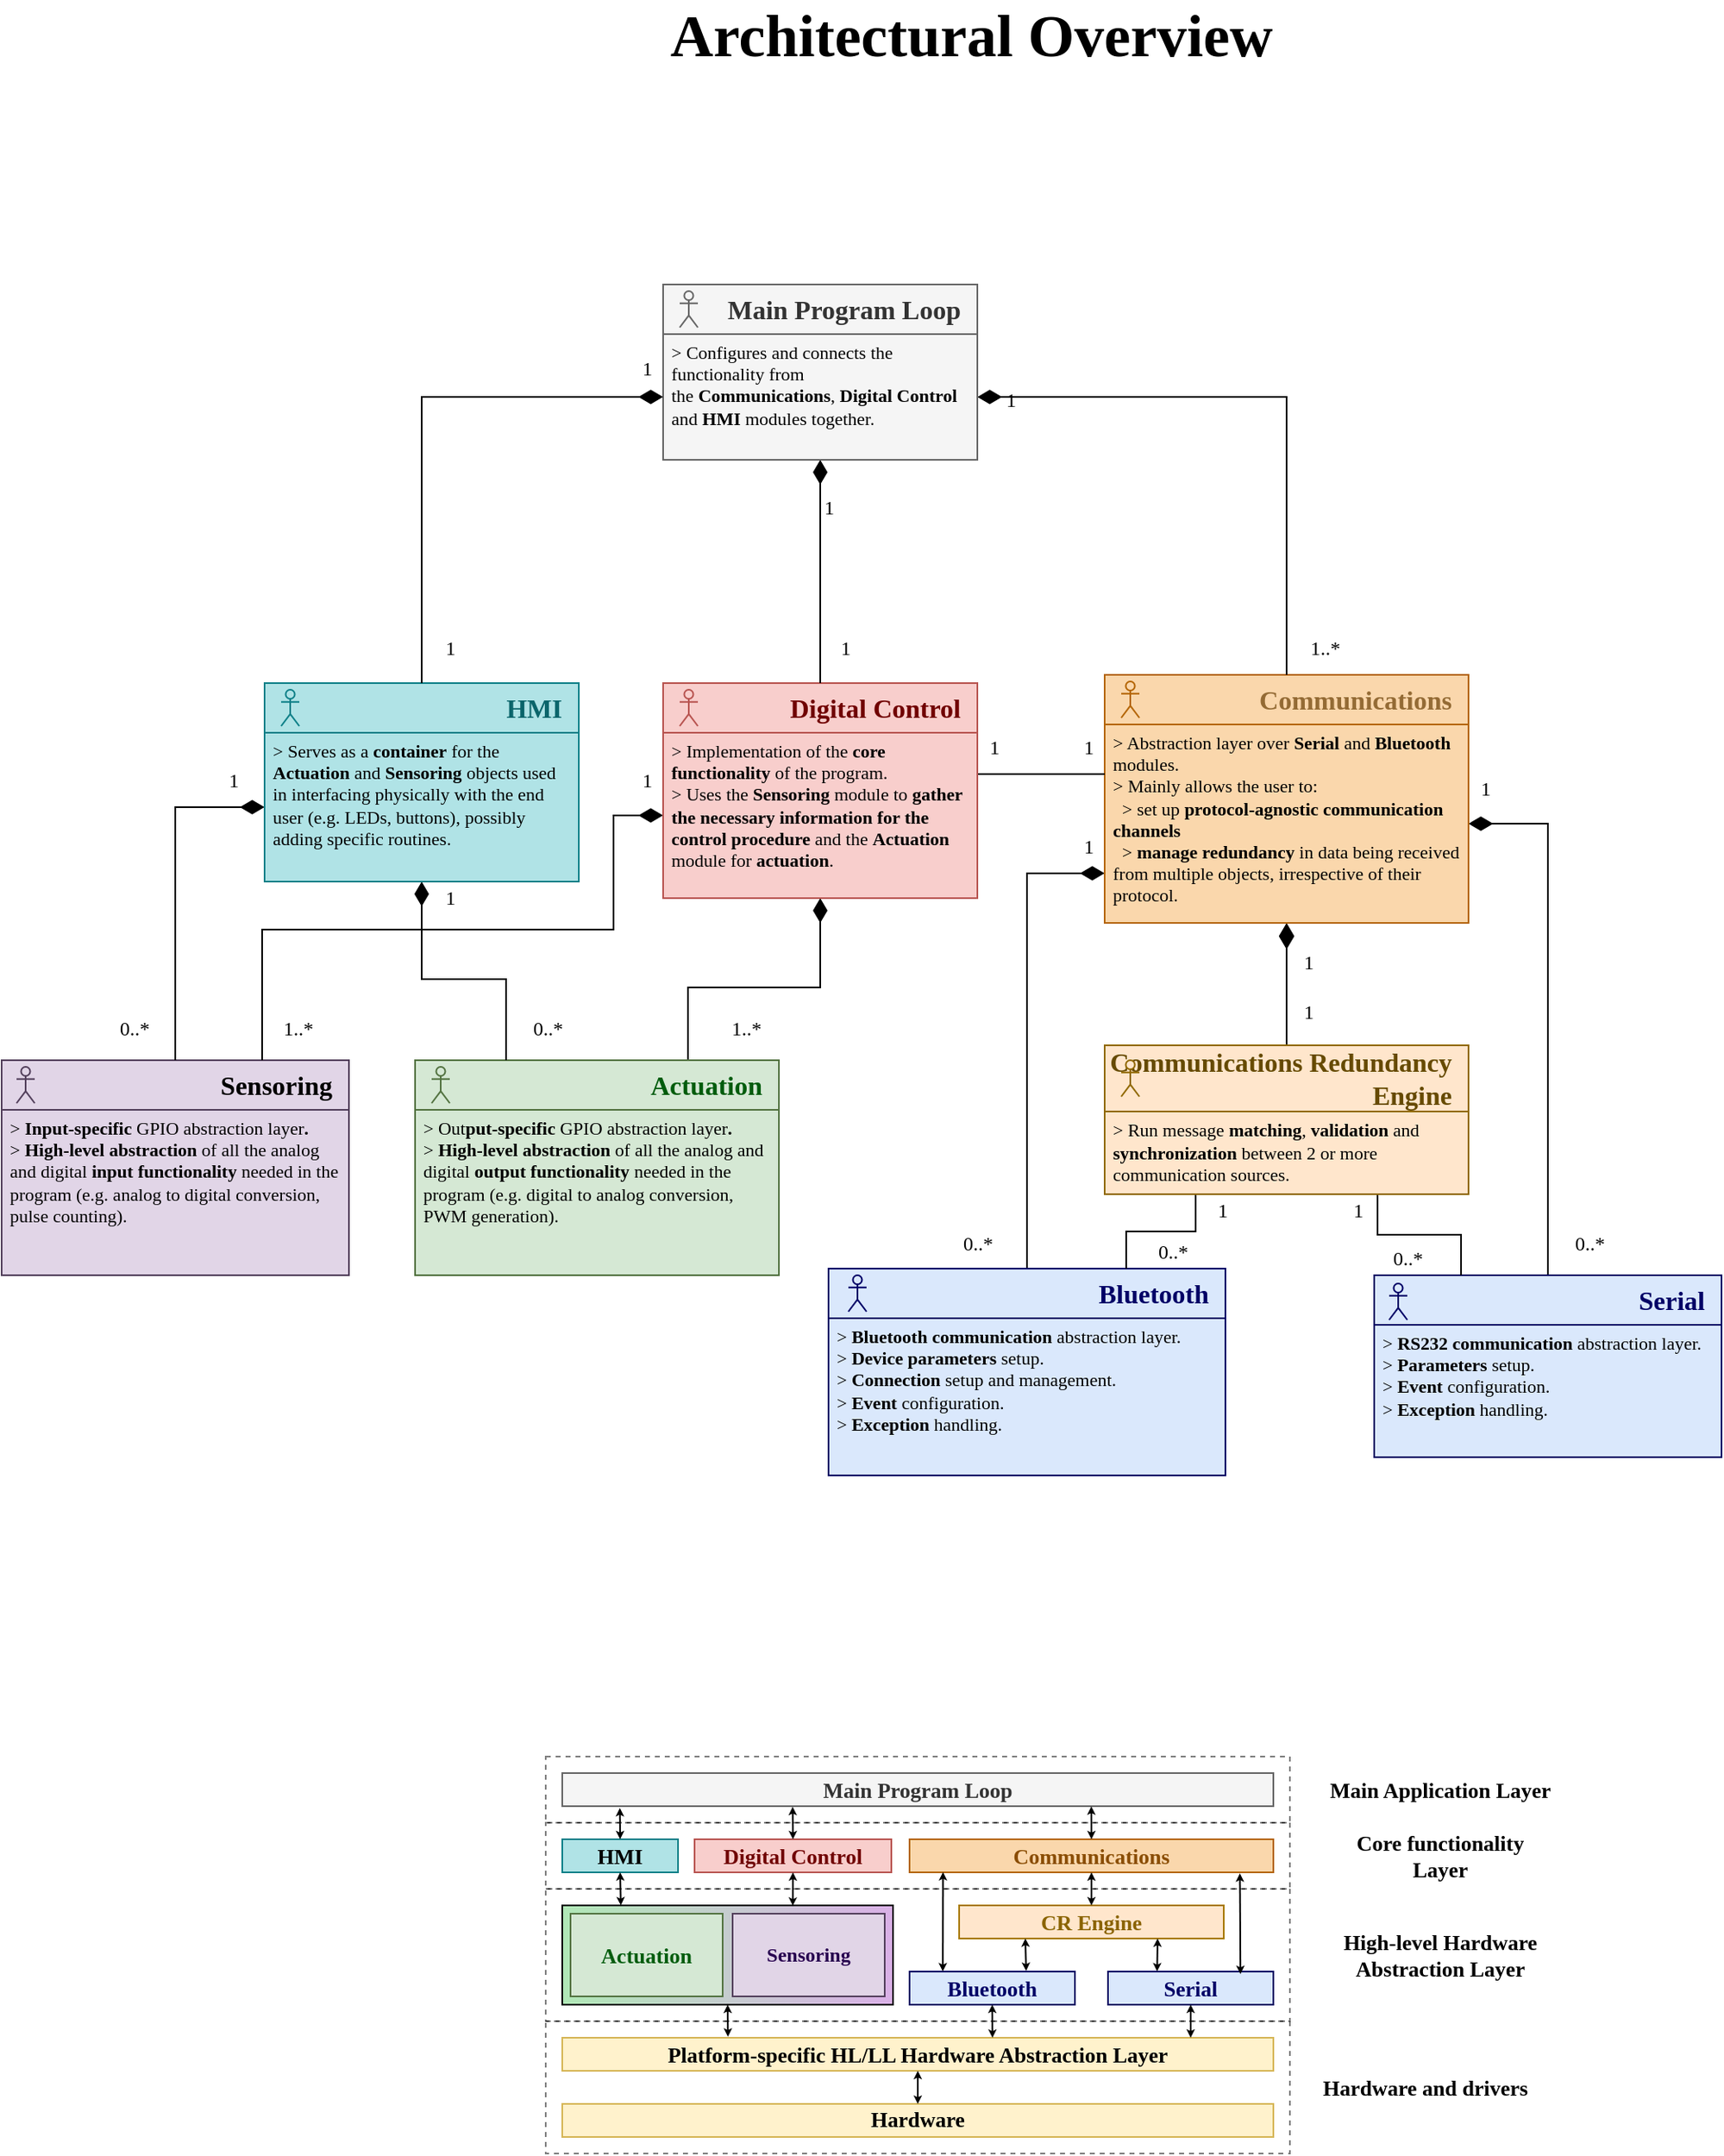<mxfile version="13.0.7" type="device"><diagram id="33SzdTp0CWMUpX57nA3J" name="Page-1"><mxGraphModel dx="1767" dy="1587" grid="1" gridSize="10" guides="1" tooltips="1" connect="1" arrows="1" fold="1" page="1" pageScale="1" pageWidth="827" pageHeight="1169" math="0" shadow="0"><root><mxCell id="0"/><mxCell id="1" parent="0"/><mxCell id="Dhdxwxn2ZVJL4eZts-RI-178" value="" style="rounded=0;whiteSpace=wrap;html=1;labelBackgroundColor=none;fontFamily=Consolas;fontSize=13;opacity=50;align=center;dashed=1;fillColor=none;" parent="1" vertex="1"><mxGeometry x="569" y="1160" width="450" height="80" as="geometry"/></mxCell><mxCell id="Dhdxwxn2ZVJL4eZts-RI-191" value="" style="rounded=0;whiteSpace=wrap;html=1;labelBackgroundColor=none;strokeColor=#000000;fillColor=#B0E8B6;gradientColor=#DAB0E7;fontFamily=Consolas;fontSize=13;fontColor=#000000;align=center;gradientDirection=east;" parent="1" vertex="1"><mxGeometry x="579" y="1170" width="200" height="60" as="geometry"/></mxCell><mxCell id="Dhdxwxn2ZVJL4eZts-RI-183" value="" style="rounded=0;whiteSpace=wrap;html=1;labelBackgroundColor=none;fontFamily=Consolas;fontSize=13;opacity=50;align=center;dashed=1;fillColor=none;" parent="1" vertex="1"><mxGeometry x="569" y="1240" width="450" height="80" as="geometry"/></mxCell><mxCell id="Dhdxwxn2ZVJL4eZts-RI-179" value="" style="rounded=0;whiteSpace=wrap;html=1;labelBackgroundColor=none;fontFamily=Consolas;fontSize=13;opacity=50;align=center;dashed=1;fillColor=none;" parent="1" vertex="1"><mxGeometry x="569" y="1120" width="450" height="40" as="geometry"/></mxCell><mxCell id="Dhdxwxn2ZVJL4eZts-RI-104" value="Sensoring" style="rounded=0;whiteSpace=wrap;html=1;fontFamily=Consolas;fontSize=16;align=right;fillColor=#e1d5e7;fontStyle=1;spacingRight=8;strokeColor=#53405C;labelPosition=center;verticalLabelPosition=middle;verticalAlign=middle;labelBackgroundColor=none;" parent="1" vertex="1"><mxGeometry x="240" y="659" width="210" height="30" as="geometry"/></mxCell><mxCell id="Dhdxwxn2ZVJL4eZts-RI-210" style="edgeStyle=orthogonalEdgeStyle;rounded=0;orthogonalLoop=1;jettySize=auto;html=1;exitX=0.5;exitY=1;exitDx=0;exitDy=0;entryX=0.5;entryY=0;entryDx=0;entryDy=0;startArrow=diamondThin;startFill=1;startSize=13;endArrow=none;endFill=0;endSize=2;fontFamily=Consolas;fontSize=12;fontColor=#0B656B;" parent="1" source="Dhdxwxn2ZVJL4eZts-RI-79" target="Dhdxwxn2ZVJL4eZts-RI-157" edge="1"><mxGeometry relative="1" as="geometry"/></mxCell><mxCell id="Dhdxwxn2ZVJL4eZts-RI-213" style="edgeStyle=orthogonalEdgeStyle;rounded=0;orthogonalLoop=1;jettySize=auto;html=1;exitX=0;exitY=0.75;exitDx=0;exitDy=0;entryX=0.5;entryY=0;entryDx=0;entryDy=0;startArrow=diamondThin;startFill=1;startSize=12;endArrow=none;endFill=0;endSize=2;fontFamily=Consolas;fontSize=12;fontColor=#0B656B;" parent="1" source="Dhdxwxn2ZVJL4eZts-RI-79" target="Dhdxwxn2ZVJL4eZts-RI-70" edge="1"><mxGeometry relative="1" as="geometry"/></mxCell><mxCell id="Dhdxwxn2ZVJL4eZts-RI-214" style="edgeStyle=orthogonalEdgeStyle;rounded=0;orthogonalLoop=1;jettySize=auto;html=1;entryX=0.5;entryY=0;entryDx=0;entryDy=0;startArrow=diamondThin;startFill=1;startSize=12;endArrow=none;endFill=0;endSize=2;fontFamily=Consolas;fontSize=12;fontColor=#0B656B;exitX=1;exitY=0.5;exitDx=0;exitDy=0;" parent="1" source="Dhdxwxn2ZVJL4eZts-RI-79" target="Dhdxwxn2ZVJL4eZts-RI-75" edge="1"><mxGeometry relative="1" as="geometry"/></mxCell><mxCell id="Dhdxwxn2ZVJL4eZts-RI-79" value="&amp;gt; Abstraction layer over &lt;b&gt;Serial &lt;/b&gt;and &lt;b&gt;Bluetooth &lt;/b&gt;modules.&lt;br&gt;&amp;gt; Mainly allows the user to: &lt;br&gt;&amp;nbsp; &amp;gt; set up&lt;b&gt; protocol-agnostic communication channels &lt;/b&gt;&lt;br&gt;&amp;nbsp; &amp;gt;&amp;nbsp;&lt;b&gt;manage redundancy&lt;/b&gt; in data being received from multiple objects, irrespective of their protocol.&lt;br&gt;&amp;nbsp;" style="rounded=0;whiteSpace=wrap;html=1;fillColor=#fad7ac;fontFamily=Consolas;fontSize=11;align=left;verticalAlign=top;spacing=0;spacingLeft=5;spacingBottom=5;spacingRight=5;strokeColor=#b46504;labelPosition=center;verticalLabelPosition=middle;" parent="1" vertex="1"><mxGeometry x="907" y="456" width="220" height="120" as="geometry"/></mxCell><mxCell id="Dhdxwxn2ZVJL4eZts-RI-1" value="Architectural Overview" style="text;html=1;strokeColor=none;fillColor=none;align=center;verticalAlign=middle;whiteSpace=wrap;rounded=0;fontFamily=Consolas;fontSize=36;fontStyle=1" parent="1" vertex="1"><mxGeometry x="510" y="30" width="633" height="20" as="geometry"/></mxCell><mxCell id="Dhdxwxn2ZVJL4eZts-RI-70" value="Bluetooth" style="rounded=0;whiteSpace=wrap;html=1;fontFamily=Consolas;fontSize=16;align=right;fillColor=#dae8fc;fontStyle=1;spacingRight=8;strokeColor=#000066;fontColor=#000066;" parent="1" vertex="1"><mxGeometry x="740" y="785" width="240" height="30" as="geometry"/></mxCell><mxCell id="Dhdxwxn2ZVJL4eZts-RI-62" value="" style="shape=umlActor;verticalLabelPosition=bottom;labelBackgroundColor=#ffffff;verticalAlign=top;html=1;fontFamily=Consolas;fontSize=21;aspect=fixed;fillColor=none;strokeColor=#000066;" parent="1" vertex="1"><mxGeometry x="752" y="789" width="11" height="22" as="geometry"/></mxCell><mxCell id="Dhdxwxn2ZVJL4eZts-RI-72" value="&amp;gt; &lt;b&gt;Bluetooth&amp;nbsp;&lt;/b&gt;&lt;b&gt;communication&amp;nbsp;&lt;/b&gt;abstraction layer.&lt;br&gt;&amp;gt; &lt;b&gt;Device parameters&lt;/b&gt; setup.&lt;br&gt;&amp;gt; &lt;b&gt;Connection&lt;/b&gt;&amp;nbsp;setup and management.&lt;br&gt;&amp;gt; &lt;b&gt;Event &lt;/b&gt;configuration.&lt;br&gt;&amp;gt; &lt;b&gt;Exception&lt;/b&gt; handling." style="rounded=0;whiteSpace=wrap;html=1;fillColor=#dae8fc;fontFamily=Consolas;fontSize=11;align=left;verticalAlign=top;spacing=0;spacingLeft=5;spacingBottom=5;spacingRight=5;strokeColor=#000066;" parent="1" vertex="1"><mxGeometry x="740" y="815" width="240" height="95" as="geometry"/></mxCell><mxCell id="Dhdxwxn2ZVJL4eZts-RI-75" value="Serial" style="rounded=0;whiteSpace=wrap;html=1;fontFamily=Consolas;fontSize=16;align=right;fillColor=#dae8fc;fontStyle=1;spacingRight=8;strokeColor=#000066;fontColor=#000066;" parent="1" vertex="1"><mxGeometry x="1070" y="789" width="210" height="30" as="geometry"/></mxCell><mxCell id="Dhdxwxn2ZVJL4eZts-RI-76" value="" style="shape=umlActor;verticalLabelPosition=bottom;labelBackgroundColor=#ffffff;verticalAlign=top;html=1;fontFamily=Consolas;fontSize=21;aspect=fixed;fillColor=none;strokeColor=#000066;" parent="1" vertex="1"><mxGeometry x="1079" y="794" width="11" height="22" as="geometry"/></mxCell><mxCell id="Dhdxwxn2ZVJL4eZts-RI-77" value="&amp;gt; &lt;b&gt;RS232 communication&amp;nbsp;&lt;/b&gt;abstraction layer.&lt;br&gt;&amp;gt; &lt;b&gt;Parameters&lt;/b&gt; setup.&lt;br&gt;&amp;gt; &lt;b&gt;Event &lt;/b&gt;configuration.&lt;br&gt;&amp;gt; &lt;b&gt;Exception&lt;/b&gt; handling." style="rounded=0;whiteSpace=wrap;html=1;fillColor=#dae8fc;fontFamily=Consolas;fontSize=11;align=left;verticalAlign=top;spacing=0;spacingLeft=5;spacingBottom=5;spacingRight=5;strokeColor=#000066;" parent="1" vertex="1"><mxGeometry x="1070" y="819" width="210" height="80" as="geometry"/></mxCell><mxCell id="Dhdxwxn2ZVJL4eZts-RI-80" value="Communications" style="rounded=0;whiteSpace=wrap;html=1;fontFamily=Consolas;fontSize=16;align=right;fillColor=#fad7ac;fontStyle=1;spacingRight=8;strokeColor=#b46504;labelPosition=center;verticalLabelPosition=middle;verticalAlign=middle;fontColor=#946B35;" parent="1" vertex="1"><mxGeometry x="907" y="426" width="220" height="30" as="geometry"/></mxCell><mxCell id="Dhdxwxn2ZVJL4eZts-RI-217" style="edgeStyle=orthogonalEdgeStyle;rounded=0;orthogonalLoop=1;jettySize=auto;html=1;exitX=0;exitY=0.5;exitDx=0;exitDy=0;entryX=0.75;entryY=0;entryDx=0;entryDy=0;startArrow=diamondThin;startFill=1;startSize=12;endArrow=none;endFill=0;endSize=2;fontFamily=Consolas;fontSize=12;fontColor=#0B656B;" parent="1" source="Dhdxwxn2ZVJL4eZts-RI-81" target="Dhdxwxn2ZVJL4eZts-RI-104" edge="1"><mxGeometry relative="1" as="geometry"><Array as="points"><mxPoint x="610" y="511"/><mxPoint x="610" y="580"/><mxPoint x="397" y="580"/></Array></mxGeometry></mxCell><mxCell id="Dhdxwxn2ZVJL4eZts-RI-218" style="edgeStyle=orthogonalEdgeStyle;rounded=0;orthogonalLoop=1;jettySize=auto;html=1;entryX=0.75;entryY=0;entryDx=0;entryDy=0;startArrow=diamondThin;startFill=1;startSize=12;endArrow=none;endFill=0;endSize=2;fontFamily=Consolas;fontSize=12;fontColor=#0B656B;" parent="1" source="Dhdxwxn2ZVJL4eZts-RI-81" target="Dhdxwxn2ZVJL4eZts-RI-145" edge="1"><mxGeometry relative="1" as="geometry"/></mxCell><mxCell id="x8JIUNMF5sPNPXslPpXa-1" style="edgeStyle=orthogonalEdgeStyle;rounded=0;orthogonalLoop=1;jettySize=auto;html=1;exitX=1;exitY=0.25;exitDx=0;exitDy=0;entryX=0;entryY=0.25;entryDx=0;entryDy=0;endArrow=none;endFill=0;" parent="1" source="Dhdxwxn2ZVJL4eZts-RI-81" target="Dhdxwxn2ZVJL4eZts-RI-79" edge="1"><mxGeometry relative="1" as="geometry"/></mxCell><mxCell id="Dhdxwxn2ZVJL4eZts-RI-81" value="&amp;gt; Implementation of the &lt;b&gt;core&lt;/b&gt; &lt;b&gt;functionality&lt;/b&gt; of the program.&lt;br&gt;&amp;gt; Uses the &lt;b&gt;Sensoring &lt;/b&gt;module to &lt;b&gt;gather the necessary information for the control procedure&lt;/b&gt; and the &lt;b&gt;Actuation &lt;/b&gt;module for &lt;b&gt;actuation&lt;/b&gt;." style="rounded=0;whiteSpace=wrap;html=1;fillColor=#f8cecc;fontFamily=Consolas;fontSize=11;align=left;verticalAlign=top;spacing=0;spacingLeft=5;spacingBottom=5;spacingRight=5;strokeColor=#b85450;" parent="1" vertex="1"><mxGeometry x="640" y="461" width="190" height="100" as="geometry"/></mxCell><mxCell id="Dhdxwxn2ZVJL4eZts-RI-82" value="Digital Control" style="rounded=0;whiteSpace=wrap;html=1;fontFamily=Consolas;fontSize=16;align=right;fillColor=#f8cecc;fontStyle=1;spacingRight=8;strokeColor=#b85450;labelPosition=center;verticalLabelPosition=middle;verticalAlign=middle;fontColor=#700000;labelBackgroundColor=none;" parent="1" vertex="1"><mxGeometry x="640" y="431" width="190" height="30" as="geometry"/></mxCell><mxCell id="Dhdxwxn2ZVJL4eZts-RI-84" value="Bluetooth" style="rounded=0;whiteSpace=wrap;html=1;fontFamily=Consolas;fontSize=13;align=center;fillColor=#dae8fc;fontStyle=1;spacingRight=0;strokeColor=#000066;fontColor=#000066;verticalAlign=middle;" parent="1" vertex="1"><mxGeometry x="789" y="1210" width="100" height="20" as="geometry"/></mxCell><mxCell id="Dhdxwxn2ZVJL4eZts-RI-85" value="Serial" style="rounded=0;whiteSpace=wrap;html=1;fontFamily=Consolas;fontSize=13;align=center;fillColor=#dae8fc;fontStyle=1;spacingRight=0;strokeColor=#000066;fontColor=#000066;verticalAlign=middle;" parent="1" vertex="1"><mxGeometry x="909" y="1210" width="100" height="20" as="geometry"/></mxCell><mxCell id="Dhdxwxn2ZVJL4eZts-RI-86" value="Platform-specific HL/LL Hardware Abstraction Layer" style="rounded=0;whiteSpace=wrap;html=1;fontFamily=Consolas;fontSize=13;align=center;fillColor=#fff2cc;fontStyle=1;spacingRight=0;strokeColor=#d6b656;verticalAlign=middle;" parent="1" vertex="1"><mxGeometry x="579" y="1250" width="430" height="20" as="geometry"/></mxCell><mxCell id="Dhdxwxn2ZVJL4eZts-RI-87" value="Hardware" style="rounded=0;whiteSpace=wrap;html=1;fontFamily=Consolas;fontSize=13;align=center;fillColor=#fff2cc;fontStyle=1;spacingRight=0;strokeColor=#d6b656;verticalAlign=bottom;" parent="1" vertex="1"><mxGeometry x="579" y="1290" width="430" height="20" as="geometry"/></mxCell><mxCell id="Dhdxwxn2ZVJL4eZts-RI-93" value="Communications" style="rounded=0;whiteSpace=wrap;html=1;fontFamily=Consolas;fontSize=13;align=center;fillColor=#fad7ac;fontStyle=1;spacingRight=0;strokeColor=#b46504;labelPosition=center;verticalLabelPosition=middle;verticalAlign=middle;fontColor=#8A4D03;" parent="1" vertex="1"><mxGeometry x="789" y="1130" width="220" height="20" as="geometry"/></mxCell><mxCell id="Dhdxwxn2ZVJL4eZts-RI-97" value="" style="endArrow=classic;html=1;fontFamily=Consolas;fontSize=13;fontColor=#000066;exitX=0.5;exitY=1;exitDx=0;exitDy=0;startArrow=classic;startFill=1;endSize=2;startSize=2;entryX=0.605;entryY=0.001;entryDx=0;entryDy=0;entryPerimeter=0;" parent="1" source="Dhdxwxn2ZVJL4eZts-RI-84" target="Dhdxwxn2ZVJL4eZts-RI-86" edge="1"><mxGeometry width="50" height="50" relative="1" as="geometry"><mxPoint x="909" y="1280" as="sourcePoint"/><mxPoint x="849" y="1240" as="targetPoint"/></mxGeometry></mxCell><mxCell id="Dhdxwxn2ZVJL4eZts-RI-98" value="" style="endArrow=classic;html=1;fontFamily=Consolas;fontSize=13;fontColor=#000066;exitX=0.5;exitY=1;exitDx=0;exitDy=0;startArrow=classic;startFill=1;endSize=2;startSize=2;" parent="1" source="Dhdxwxn2ZVJL4eZts-RI-85" edge="1"><mxGeometry width="50" height="50" relative="1" as="geometry"><mxPoint x="946" y="1230" as="sourcePoint"/><mxPoint x="959" y="1250" as="targetPoint"/></mxGeometry></mxCell><mxCell id="Dhdxwxn2ZVJL4eZts-RI-99" value="" style="endArrow=classic;html=1;fontFamily=Consolas;fontSize=13;fontColor=#000066;entryX=0.201;entryY=-0.007;entryDx=0;entryDy=0;startArrow=classic;startFill=1;endSize=2;startSize=2;entryPerimeter=0;exitX=0.092;exitY=0.993;exitDx=0;exitDy=0;exitPerimeter=0;" parent="1" source="Dhdxwxn2ZVJL4eZts-RI-93" target="Dhdxwxn2ZVJL4eZts-RI-84" edge="1"><mxGeometry width="50" height="50" relative="1" as="geometry"><mxPoint x="814" y="1150" as="sourcePoint"/><mxPoint x="849.06" y="1260.64" as="targetPoint"/></mxGeometry></mxCell><mxCell id="Dhdxwxn2ZVJL4eZts-RI-100" value="" style="endArrow=classic;html=1;fontFamily=Consolas;fontSize=13;fontColor=#000066;exitX=0.908;exitY=1.033;exitDx=0;exitDy=0;entryX=0.801;entryY=0.073;entryDx=0;entryDy=0;startArrow=classic;startFill=1;endSize=2;startSize=2;exitPerimeter=0;entryPerimeter=0;" parent="1" source="Dhdxwxn2ZVJL4eZts-RI-93" target="Dhdxwxn2ZVJL4eZts-RI-85" edge="1"><mxGeometry width="50" height="50" relative="1" as="geometry"><mxPoint x="849" y="1200" as="sourcePoint"/><mxPoint x="849" y="1220" as="targetPoint"/><Array as="points"/></mxGeometry></mxCell><mxCell id="Dhdxwxn2ZVJL4eZts-RI-102" value="Digital Control" style="rounded=0;whiteSpace=wrap;html=1;fontFamily=Consolas;fontSize=13;align=center;fillColor=#f8cecc;fontStyle=1;spacingRight=0;strokeColor=#b85450;labelPosition=center;verticalLabelPosition=middle;verticalAlign=middle;fontColor=#700000;labelBackgroundColor=none;" parent="1" vertex="1"><mxGeometry x="659" y="1130" width="119" height="20" as="geometry"/></mxCell><mxCell id="Dhdxwxn2ZVJL4eZts-RI-103" value="&amp;gt; &lt;b&gt;Input-specific&amp;nbsp;&lt;/b&gt;GPIO&amp;nbsp;abstraction layer&lt;b&gt;.&lt;/b&gt;&lt;br&gt;&amp;gt; &lt;b&gt;High-level abstraction&lt;/b&gt; of all the analog and digital &lt;b&gt;input functionality&lt;/b&gt; needed in the program (e.g. analog to digital conversion, pulse counting).&amp;nbsp;" style="rounded=0;whiteSpace=wrap;html=1;fillColor=#e1d5e7;fontFamily=Consolas;fontSize=11;align=left;verticalAlign=top;spacing=0;spacingLeft=5;spacingBottom=5;spacingRight=5;strokeColor=#53405C;fontColor=#000000;" parent="1" vertex="1"><mxGeometry x="240" y="689" width="210" height="100" as="geometry"/></mxCell><mxCell id="Dhdxwxn2ZVJL4eZts-RI-105" value="Sensoring" style="rounded=0;whiteSpace=wrap;html=1;fontFamily=Consolas;fontSize=12;align=center;fillColor=#e1d5e7;fontStyle=1;spacingRight=0;strokeColor=#53405C;labelPosition=center;verticalLabelPosition=middle;verticalAlign=middle;labelBackgroundColor=none;fontColor=#27004F;" parent="1" vertex="1"><mxGeometry x="682" y="1175" width="92" height="50" as="geometry"/></mxCell><mxCell id="Dhdxwxn2ZVJL4eZts-RI-142" value="" style="shape=umlActor;verticalLabelPosition=bottom;labelBackgroundColor=#ffffff;verticalAlign=top;html=1;fontFamily=Consolas;fontSize=21;aspect=fixed;fillColor=#fad7ac;strokeColor=#b46504;" parent="1" vertex="1"><mxGeometry x="917" y="430" width="11" height="22" as="geometry"/></mxCell><mxCell id="Dhdxwxn2ZVJL4eZts-RI-143" value="" style="shape=umlActor;verticalLabelPosition=bottom;labelBackgroundColor=#ffffff;verticalAlign=top;html=1;fontFamily=Consolas;fontSize=21;aspect=fixed;fillColor=none;strokeColor=#b85450;" parent="1" vertex="1"><mxGeometry x="650" y="435" width="11" height="22" as="geometry"/></mxCell><mxCell id="Dhdxwxn2ZVJL4eZts-RI-144" value="&lt;span&gt;&amp;gt; Out&lt;/span&gt;&lt;b&gt;put-specific&amp;nbsp;&lt;/b&gt;&lt;span&gt;GPIO&amp;nbsp;abstraction layer&lt;/span&gt;&lt;b&gt;.&lt;/b&gt;&lt;br&gt;&lt;span&gt;&amp;gt;&amp;nbsp;&lt;/span&gt;&lt;b&gt;High-level abstraction&lt;/b&gt;&lt;span&gt;&amp;nbsp;of all the analog and digital&amp;nbsp;&lt;/span&gt;&lt;b&gt;output functionality&lt;/b&gt;&lt;span&gt;&amp;nbsp;needed in the program (e.g. digital to analog conversion, PWM generation).&lt;/span&gt;" style="rounded=0;whiteSpace=wrap;html=1;fillColor=#d5e8d4;fontFamily=Consolas;fontSize=11;align=left;verticalAlign=top;spacing=0;spacingLeft=5;spacingBottom=5;spacingRight=5;strokeColor=#537341;" parent="1" vertex="1"><mxGeometry x="490" y="689" width="220" height="100" as="geometry"/></mxCell><mxCell id="Dhdxwxn2ZVJL4eZts-RI-145" value="Actuation" style="rounded=0;whiteSpace=wrap;html=1;fontFamily=Consolas;fontSize=16;align=right;fillColor=#d5e8d4;fontStyle=1;spacingRight=8;strokeColor=#537341;labelPosition=center;verticalLabelPosition=middle;verticalAlign=middle;labelBackgroundColor=none;fontColor=#015C0D;" parent="1" vertex="1"><mxGeometry x="490" y="659" width="220" height="30" as="geometry"/></mxCell><mxCell id="Dhdxwxn2ZVJL4eZts-RI-146" value="Actuation" style="rounded=0;whiteSpace=wrap;html=1;fontFamily=Consolas;fontSize=13;align=center;fillColor=#d5e8d4;fontStyle=1;spacingRight=0;strokeColor=#537341;labelPosition=center;verticalLabelPosition=middle;verticalAlign=middle;labelBackgroundColor=none;fontColor=#015C0D;gradientColor=none;" parent="1" vertex="1"><mxGeometry x="584" y="1175" width="92" height="50" as="geometry"/></mxCell><mxCell id="Dhdxwxn2ZVJL4eZts-RI-147" value="" style="shape=umlActor;verticalLabelPosition=bottom;labelBackgroundColor=#ffffff;verticalAlign=top;html=1;fontFamily=Consolas;fontSize=21;aspect=fixed;fillColor=none;strokeColor=#53405C;" parent="1" vertex="1"><mxGeometry x="249" y="663" width="11" height="22" as="geometry"/></mxCell><mxCell id="Dhdxwxn2ZVJL4eZts-RI-149" value="" style="shape=umlActor;verticalLabelPosition=bottom;labelBackgroundColor=#ffffff;verticalAlign=top;html=1;fontFamily=Consolas;fontSize=21;aspect=fixed;fillColor=none;strokeColor=#537341;" parent="1" vertex="1"><mxGeometry x="500" y="663" width="11" height="22" as="geometry"/></mxCell><mxCell id="Dhdxwxn2ZVJL4eZts-RI-211" style="edgeStyle=orthogonalEdgeStyle;rounded=0;orthogonalLoop=1;jettySize=auto;html=1;exitX=0.25;exitY=1;exitDx=0;exitDy=0;entryX=0.75;entryY=0;entryDx=0;entryDy=0;startArrow=none;startFill=0;startSize=2;endArrow=none;endFill=0;endSize=2;fontFamily=Consolas;fontSize=12;fontColor=#0B656B;" parent="1" source="Dhdxwxn2ZVJL4eZts-RI-150" target="Dhdxwxn2ZVJL4eZts-RI-70" edge="1"><mxGeometry relative="1" as="geometry"/></mxCell><mxCell id="Dhdxwxn2ZVJL4eZts-RI-212" style="edgeStyle=orthogonalEdgeStyle;rounded=0;orthogonalLoop=1;jettySize=auto;html=1;exitX=0.75;exitY=1;exitDx=0;exitDy=0;entryX=0.25;entryY=0;entryDx=0;entryDy=0;startArrow=none;startFill=0;startSize=2;endArrow=none;endFill=0;endSize=2;fontFamily=Consolas;fontSize=12;fontColor=#0B656B;" parent="1" source="Dhdxwxn2ZVJL4eZts-RI-150" target="Dhdxwxn2ZVJL4eZts-RI-75" edge="1"><mxGeometry relative="1" as="geometry"/></mxCell><mxCell id="Dhdxwxn2ZVJL4eZts-RI-150" value="&amp;gt; Run message &lt;b&gt;matching&lt;/b&gt;, &lt;b&gt;validation&lt;/b&gt; and &lt;b&gt;synchronization &lt;/b&gt;between 2 or more communication sources." style="rounded=0;whiteSpace=wrap;html=1;fillColor=#ffe6cc;fontFamily=Consolas;fontSize=11;align=left;verticalAlign=bottom;spacing=0;spacingLeft=5;spacingBottom=5;spacingRight=5;strokeColor=#916900;labelPosition=center;verticalLabelPosition=middle;" parent="1" vertex="1"><mxGeometry x="907" y="690" width="220" height="50" as="geometry"/></mxCell><mxCell id="Dhdxwxn2ZVJL4eZts-RI-157" value="Communications Redundancy Engine" style="rounded=0;whiteSpace=wrap;html=1;fontFamily=Consolas;fontSize=16;align=right;fillColor=#ffe6cc;fontStyle=1;spacingRight=8;strokeColor=#916900;labelPosition=center;verticalLabelPosition=middle;verticalAlign=middle;fontColor=#664A00;" parent="1" vertex="1"><mxGeometry x="907" y="650" width="220" height="40" as="geometry"/></mxCell><mxCell id="Dhdxwxn2ZVJL4eZts-RI-158" value="" style="shape=umlActor;verticalLabelPosition=bottom;labelBackgroundColor=#ffffff;verticalAlign=top;html=1;fontFamily=Consolas;fontSize=21;aspect=fixed;fillColor=#ffe6cc;strokeColor=#916900;" parent="1" vertex="1"><mxGeometry x="917" y="659" width="11" height="22" as="geometry"/></mxCell><mxCell id="Dhdxwxn2ZVJL4eZts-RI-160" value="CR Engine" style="rounded=0;whiteSpace=wrap;html=1;fontFamily=Consolas;fontSize=13;align=center;fillColor=#ffe6cc;fontStyle=1;spacingRight=0;strokeColor=#A87900;labelPosition=center;verticalLabelPosition=middle;verticalAlign=middle;fontColor=#8A6300;" parent="1" vertex="1"><mxGeometry x="819" y="1170" width="160" height="20" as="geometry"/></mxCell><mxCell id="Dhdxwxn2ZVJL4eZts-RI-161" value="" style="endArrow=classic;html=1;fontFamily=Consolas;fontSize=13;fontColor=#000066;startArrow=classic;startFill=1;endSize=2;startSize=2;exitX=0.5;exitY=0;exitDx=0;exitDy=0;entryX=0.5;entryY=1;entryDx=0;entryDy=0;" parent="1" source="Dhdxwxn2ZVJL4eZts-RI-160" target="Dhdxwxn2ZVJL4eZts-RI-93" edge="1"><mxGeometry width="50" height="50" relative="1" as="geometry"><mxPoint x="824" y="1160" as="sourcePoint"/><mxPoint x="869" y="1160" as="targetPoint"/></mxGeometry></mxCell><mxCell id="Dhdxwxn2ZVJL4eZts-RI-162" value="" style="endArrow=classic;html=1;fontFamily=Consolas;fontSize=13;fontColor=#000066;startArrow=classic;startFill=1;endSize=2;startSize=2;exitX=0.705;exitY=-0.02;exitDx=0;exitDy=0;exitPerimeter=0;" parent="1" source="Dhdxwxn2ZVJL4eZts-RI-84" edge="1"><mxGeometry width="50" height="50" relative="1" as="geometry"><mxPoint x="909" y="1180" as="sourcePoint"/><mxPoint x="859" y="1190" as="targetPoint"/></mxGeometry></mxCell><mxCell id="Dhdxwxn2ZVJL4eZts-RI-163" value="" style="endArrow=classic;html=1;fontFamily=Consolas;fontSize=13;fontColor=#000066;startArrow=classic;startFill=1;endSize=2;startSize=2;entryX=0.75;entryY=1;entryDx=0;entryDy=0;exitX=0.297;exitY=-0.007;exitDx=0;exitDy=0;exitPerimeter=0;" parent="1" source="Dhdxwxn2ZVJL4eZts-RI-85" target="Dhdxwxn2ZVJL4eZts-RI-160" edge="1"><mxGeometry width="50" height="50" relative="1" as="geometry"><mxPoint x="929" y="1209" as="sourcePoint"/><mxPoint x="879" y="1200" as="targetPoint"/></mxGeometry></mxCell><mxCell id="Dhdxwxn2ZVJL4eZts-RI-170" value="Main Program Loop" style="rounded=0;whiteSpace=wrap;html=1;fontFamily=Consolas;fontSize=13;align=center;fillColor=#f5f5f5;fontStyle=1;spacingRight=0;strokeColor=#666666;labelPosition=center;verticalLabelPosition=middle;verticalAlign=middle;fontColor=#333333;" parent="1" vertex="1"><mxGeometry x="579" y="1090" width="430" height="20" as="geometry"/></mxCell><mxCell id="Dhdxwxn2ZVJL4eZts-RI-175" value="" style="endArrow=classic;html=1;fontFamily=Consolas;fontSize=13;fontColor=#000066;exitX=0.5;exitY=0;exitDx=0;exitDy=0;entryX=0.744;entryY=1.008;entryDx=0;entryDy=0;startArrow=classic;startFill=1;endSize=2;startSize=2;entryPerimeter=0;" parent="1" source="Dhdxwxn2ZVJL4eZts-RI-93" target="Dhdxwxn2ZVJL4eZts-RI-170" edge="1"><mxGeometry width="50" height="50" relative="1" as="geometry"><mxPoint x="993.92" y="1161.2" as="sourcePoint"/><mxPoint x="994" y="1220" as="targetPoint"/></mxGeometry></mxCell><mxCell id="Dhdxwxn2ZVJL4eZts-RI-176" value="" style="endArrow=classic;html=1;fontFamily=Consolas;fontSize=13;fontColor=#000066;exitX=0.5;exitY=1;exitDx=0;exitDy=0;entryX=0.5;entryY=0;entryDx=0;entryDy=0;startArrow=classic;startFill=1;endSize=2;startSize=2;" parent="1" source="Dhdxwxn2ZVJL4eZts-RI-86" target="Dhdxwxn2ZVJL4eZts-RI-87" edge="1"><mxGeometry width="50" height="50" relative="1" as="geometry"><mxPoint x="634" y="1240" as="sourcePoint"/><mxPoint x="634.15" y="1260.12" as="targetPoint"/></mxGeometry></mxCell><mxCell id="Dhdxwxn2ZVJL4eZts-RI-180" value="Core functionality&lt;br&gt;Layer" style="text;html=1;strokeColor=none;fillColor=none;align=center;verticalAlign=middle;whiteSpace=wrap;rounded=0;dashed=1;labelBackgroundColor=none;fontFamily=Consolas;fontSize=13;fontColor=#000000;opacity=50;fontStyle=1;rotation=0;" parent="1" vertex="1"><mxGeometry x="1040" y="1130" width="140" height="20" as="geometry"/></mxCell><mxCell id="Dhdxwxn2ZVJL4eZts-RI-181" value="High-level Hardware Abstraction Layer" style="text;html=1;strokeColor=none;fillColor=none;align=center;verticalAlign=middle;whiteSpace=wrap;rounded=0;dashed=1;labelBackgroundColor=none;fontFamily=Consolas;fontSize=13;fontColor=#000000;opacity=50;fontStyle=1;rotation=0;" parent="1" vertex="1"><mxGeometry x="1040" y="1190" width="140" height="20" as="geometry"/></mxCell><mxCell id="Dhdxwxn2ZVJL4eZts-RI-184" value="Hardware and drivers" style="text;html=1;strokeColor=none;fillColor=none;align=center;verticalAlign=middle;whiteSpace=wrap;rounded=0;dashed=1;labelBackgroundColor=none;fontFamily=Consolas;fontSize=13;fontColor=#000000;opacity=50;fontStyle=1;rotation=0;" parent="1" vertex="1"><mxGeometry x="1030.5" y="1265" width="140" height="30" as="geometry"/></mxCell><mxCell id="Dhdxwxn2ZVJL4eZts-RI-185" value="Main Program Loop" style="rounded=0;whiteSpace=wrap;html=1;fontFamily=Consolas;fontSize=16;align=right;fillColor=#f5f5f5;fontStyle=1;spacingRight=8;strokeColor=#666666;labelPosition=center;verticalLabelPosition=middle;verticalAlign=middle;labelBackgroundColor=none;fontColor=#333333;" parent="1" vertex="1"><mxGeometry x="640" y="190" width="190" height="30" as="geometry"/></mxCell><mxCell id="Dhdxwxn2ZVJL4eZts-RI-208" style="edgeStyle=orthogonalEdgeStyle;rounded=0;orthogonalLoop=1;jettySize=auto;html=1;entryX=0.5;entryY=0;entryDx=0;entryDy=0;startArrow=diamondThin;startFill=1;startSize=12;endArrow=none;endFill=0;endSize=2;fontFamily=Consolas;fontSize=12;fontColor=#0B656B;sourcePerimeterSpacing=0;exitX=0.5;exitY=1;exitDx=0;exitDy=0;" parent="1" source="Dhdxwxn2ZVJL4eZts-RI-186" target="Dhdxwxn2ZVJL4eZts-RI-82" edge="1"><mxGeometry relative="1" as="geometry"><Array as="points"><mxPoint x="735" y="380"/><mxPoint x="735" y="380"/></Array></mxGeometry></mxCell><mxCell id="Dhdxwxn2ZVJL4eZts-RI-209" style="edgeStyle=orthogonalEdgeStyle;rounded=0;orthogonalLoop=1;jettySize=auto;html=1;exitX=1;exitY=0.5;exitDx=0;exitDy=0;entryX=0.5;entryY=0;entryDx=0;entryDy=0;startArrow=diamondThin;startFill=1;startSize=12;endArrow=none;endFill=0;endSize=2;fontFamily=Consolas;fontSize=12;fontColor=#0B656B;" parent="1" source="Dhdxwxn2ZVJL4eZts-RI-186" target="Dhdxwxn2ZVJL4eZts-RI-80" edge="1"><mxGeometry relative="1" as="geometry"/></mxCell><mxCell id="Dhdxwxn2ZVJL4eZts-RI-186" value="&amp;gt; Configures and connects the functionality from the&amp;nbsp;&lt;b&gt;Communications&lt;/b&gt;, &lt;b&gt;Digital Control&lt;/b&gt; and &lt;b&gt;HMI &lt;/b&gt;modules&lt;b&gt;&amp;nbsp;&lt;/b&gt;together." style="rounded=0;whiteSpace=wrap;html=1;fillColor=#f5f5f5;fontFamily=Consolas;fontSize=11;align=left;verticalAlign=top;spacing=0;spacingLeft=5;spacingBottom=5;spacingRight=5;strokeColor=#666666;fontColor=#000000;" parent="1" vertex="1"><mxGeometry x="640" y="220" width="190" height="76" as="geometry"/></mxCell><mxCell id="Dhdxwxn2ZVJL4eZts-RI-187" value="" style="shape=umlActor;verticalLabelPosition=bottom;labelBackgroundColor=#ffffff;verticalAlign=top;html=1;fontFamily=Consolas;fontSize=21;aspect=fixed;fillColor=#f5f5f5;strokeColor=#666666;fontColor=#333333;" parent="1" vertex="1"><mxGeometry x="650" y="194" width="11" height="22" as="geometry"/></mxCell><mxCell id="Dhdxwxn2ZVJL4eZts-RI-194" value="HMI" style="rounded=0;whiteSpace=wrap;html=1;fontFamily=Consolas;fontSize=13;align=center;fillColor=#b0e3e6;fontStyle=1;spacingRight=0;strokeColor=#0e8088;labelPosition=center;verticalLabelPosition=middle;verticalAlign=middle;labelBackgroundColor=none;" parent="1" vertex="1"><mxGeometry x="579" y="1130" width="70" height="20" as="geometry"/></mxCell><mxCell id="Dhdxwxn2ZVJL4eZts-RI-195" value="" style="endArrow=classic;html=1;fontFamily=Consolas;fontSize=13;fontColor=#000066;entryX=0.233;entryY=-0.032;entryDx=0;entryDy=0;startArrow=classic;startFill=1;endSize=2;startSize=2;exitX=0.5;exitY=1;exitDx=0;exitDy=0;entryPerimeter=0;" parent="1" source="Dhdxwxn2ZVJL4eZts-RI-191" target="Dhdxwxn2ZVJL4eZts-RI-86" edge="1"><mxGeometry width="50" height="50" relative="1" as="geometry"><mxPoint x="824" y="1160" as="sourcePoint"/><mxPoint x="824" y="1220" as="targetPoint"/></mxGeometry></mxCell><mxCell id="Dhdxwxn2ZVJL4eZts-RI-196" value="" style="endArrow=classic;html=1;fontFamily=Consolas;fontSize=13;fontColor=#000066;startArrow=classic;startFill=1;endSize=2;startSize=2;exitX=0.5;exitY=1;exitDx=0;exitDy=0;entryX=0.177;entryY=-0.001;entryDx=0;entryDy=0;entryPerimeter=0;" parent="1" source="Dhdxwxn2ZVJL4eZts-RI-194" target="Dhdxwxn2ZVJL4eZts-RI-191" edge="1"><mxGeometry width="50" height="50" relative="1" as="geometry"><mxPoint x="689" y="1245" as="sourcePoint"/><mxPoint x="614" y="1166" as="targetPoint"/></mxGeometry></mxCell><mxCell id="Dhdxwxn2ZVJL4eZts-RI-197" value="" style="endArrow=classic;html=1;fontFamily=Consolas;fontSize=13;fontColor=#000066;startArrow=classic;startFill=1;endSize=2;startSize=2;exitX=0.5;exitY=1;exitDx=0;exitDy=0;entryX=0.697;entryY=0.003;entryDx=0;entryDy=0;entryPerimeter=0;" parent="1" source="Dhdxwxn2ZVJL4eZts-RI-102" target="Dhdxwxn2ZVJL4eZts-RI-191" edge="1"><mxGeometry width="50" height="50" relative="1" as="geometry"><mxPoint x="624" y="1160" as="sourcePoint"/><mxPoint x="624.4" y="1174.93" as="targetPoint"/></mxGeometry></mxCell><mxCell id="Dhdxwxn2ZVJL4eZts-RI-198" value="" style="endArrow=classic;html=1;fontFamily=Consolas;fontSize=13;fontColor=#000066;startArrow=classic;startFill=1;endSize=2;startSize=2;exitX=0.5;exitY=0;exitDx=0;exitDy=0;entryX=0.081;entryY=1.056;entryDx=0;entryDy=0;entryPerimeter=0;" parent="1" source="Dhdxwxn2ZVJL4eZts-RI-194" target="Dhdxwxn2ZVJL4eZts-RI-170" edge="1"><mxGeometry width="50" height="50" relative="1" as="geometry"><mxPoint x="624" y="1160" as="sourcePoint"/><mxPoint x="624.4" y="1174.93" as="targetPoint"/></mxGeometry></mxCell><mxCell id="Dhdxwxn2ZVJL4eZts-RI-199" value="" style="endArrow=classic;html=1;fontFamily=Consolas;fontSize=13;fontColor=#000066;startArrow=classic;startFill=1;endSize=2;startSize=2;exitX=0.5;exitY=0;exitDx=0;exitDy=0;entryX=0.324;entryY=1.021;entryDx=0;entryDy=0;entryPerimeter=0;" parent="1" source="Dhdxwxn2ZVJL4eZts-RI-102" target="Dhdxwxn2ZVJL4eZts-RI-170" edge="1"><mxGeometry width="50" height="50" relative="1" as="geometry"><mxPoint x="728.5" y="1160" as="sourcePoint"/><mxPoint x="728.4" y="1180.18" as="targetPoint"/></mxGeometry></mxCell><mxCell id="Dhdxwxn2ZVJL4eZts-RI-200" value="" style="rounded=0;whiteSpace=wrap;html=1;labelBackgroundColor=none;fontFamily=Consolas;fontSize=13;opacity=50;align=center;dashed=1;fillColor=none;" parent="1" vertex="1"><mxGeometry x="569" y="1080" width="450" height="40" as="geometry"/></mxCell><mxCell id="Dhdxwxn2ZVJL4eZts-RI-201" value="Main Application Layer" style="text;html=1;strokeColor=none;fillColor=none;align=center;verticalAlign=middle;whiteSpace=wrap;rounded=0;dashed=1;labelBackgroundColor=none;fontFamily=Consolas;fontSize=13;fontColor=#000000;opacity=50;fontStyle=1;rotation=0;" parent="1" vertex="1"><mxGeometry x="1040" y="1090" width="140" height="20" as="geometry"/></mxCell><mxCell id="Dhdxwxn2ZVJL4eZts-RI-215" style="edgeStyle=orthogonalEdgeStyle;rounded=0;orthogonalLoop=1;jettySize=auto;html=1;exitX=0;exitY=0.5;exitDx=0;exitDy=0;entryX=0.5;entryY=0;entryDx=0;entryDy=0;startArrow=diamondThin;startFill=1;startSize=12;endArrow=none;endFill=0;endSize=2;fontFamily=Consolas;fontSize=12;fontColor=#0B656B;" parent="1" source="Dhdxwxn2ZVJL4eZts-RI-204" target="Dhdxwxn2ZVJL4eZts-RI-104" edge="1"><mxGeometry relative="1" as="geometry"/></mxCell><mxCell id="Dhdxwxn2ZVJL4eZts-RI-216" style="edgeStyle=orthogonalEdgeStyle;rounded=0;orthogonalLoop=1;jettySize=auto;html=1;exitX=0.5;exitY=1;exitDx=0;exitDy=0;entryX=0.25;entryY=0;entryDx=0;entryDy=0;startArrow=diamondThin;startFill=1;startSize=12;endArrow=none;endFill=0;endSize=2;fontFamily=Consolas;fontSize=12;fontColor=#0B656B;" parent="1" source="Dhdxwxn2ZVJL4eZts-RI-204" target="Dhdxwxn2ZVJL4eZts-RI-145" edge="1"><mxGeometry relative="1" as="geometry"/></mxCell><mxCell id="Dhdxwxn2ZVJL4eZts-RI-204" value="&amp;gt; Serves as a &lt;b&gt;container&lt;/b&gt; for the &lt;b&gt;Actuation&lt;/b&gt; and &lt;b&gt;Sensoring&lt;/b&gt; objects used in interfacing physically with the end user (e.g. LEDs, buttons), possibly adding specific routines." style="rounded=0;whiteSpace=wrap;html=1;fillColor=#b0e3e6;fontFamily=Consolas;fontSize=11;align=left;verticalAlign=top;spacing=0;spacingLeft=5;spacingBottom=5;spacingRight=5;strokeColor=#0e8088;" parent="1" vertex="1"><mxGeometry x="399" y="461" width="190" height="90" as="geometry"/></mxCell><mxCell id="Dhdxwxn2ZVJL4eZts-RI-205" value="HMI" style="rounded=0;whiteSpace=wrap;html=1;fontFamily=Consolas;fontSize=16;align=right;fillColor=#b0e3e6;fontStyle=1;spacingRight=8;strokeColor=#0e8088;labelPosition=center;verticalLabelPosition=middle;verticalAlign=middle;labelBackgroundColor=none;fontColor=#0B656B;" parent="1" vertex="1"><mxGeometry x="399" y="431" width="190" height="30" as="geometry"/></mxCell><mxCell id="Dhdxwxn2ZVJL4eZts-RI-206" value="" style="shape=umlActor;verticalLabelPosition=bottom;labelBackgroundColor=#ffffff;verticalAlign=top;html=1;fontFamily=Consolas;fontSize=21;aspect=fixed;fillColor=#b0e3e6;strokeColor=#0e8088;" parent="1" vertex="1"><mxGeometry x="409" y="435" width="11" height="22" as="geometry"/></mxCell><mxCell id="Dhdxwxn2ZVJL4eZts-RI-207" style="edgeStyle=orthogonalEdgeStyle;rounded=0;orthogonalLoop=1;jettySize=auto;html=1;entryX=0.5;entryY=0;entryDx=0;entryDy=0;startArrow=diamondThin;startFill=1;startSize=12;endSize=2;fontFamily=Consolas;fontSize=12;fontColor=#0B656B;endArrow=none;endFill=0;strokeWidth=1;jumpSize=6;exitX=0;exitY=0.5;exitDx=0;exitDy=0;" parent="1" source="Dhdxwxn2ZVJL4eZts-RI-186" target="Dhdxwxn2ZVJL4eZts-RI-205" edge="1"><mxGeometry relative="1" as="geometry"><mxPoint x="620" y="250" as="sourcePoint"/></mxGeometry></mxCell><mxCell id="Dhdxwxn2ZVJL4eZts-RI-220" value="1" style="text;html=1;align=center;verticalAlign=middle;resizable=0;points=[];autosize=1;fontSize=12;fontFamily=Consolas;fontColor=#000000;" parent="1" vertex="1"><mxGeometry x="840" y="250" width="20" height="20" as="geometry"/></mxCell><mxCell id="Dhdxwxn2ZVJL4eZts-RI-221" value="1..*" style="text;html=1;align=center;verticalAlign=middle;resizable=0;points=[];autosize=1;fontSize=12;fontFamily=Consolas;fontColor=#000000;" parent="1" vertex="1"><mxGeometry x="1020" y="400" width="40" height="20" as="geometry"/></mxCell><mxCell id="Dhdxwxn2ZVJL4eZts-RI-222" value="1" style="text;html=1;align=center;verticalAlign=middle;resizable=0;points=[];autosize=1;fontSize=12;fontFamily=Consolas;fontColor=#000000;" parent="1" vertex="1"><mxGeometry x="730" y="315" width="20" height="20" as="geometry"/></mxCell><mxCell id="Dhdxwxn2ZVJL4eZts-RI-223" value="1" style="text;html=1;align=center;verticalAlign=middle;resizable=0;points=[];autosize=1;fontSize=12;fontFamily=Consolas;fontColor=#000000;" parent="1" vertex="1"><mxGeometry x="740" y="400" width="20" height="20" as="geometry"/></mxCell><mxCell id="Dhdxwxn2ZVJL4eZts-RI-224" value="1" style="text;html=1;align=center;verticalAlign=middle;resizable=0;points=[];autosize=1;fontSize=12;fontFamily=Consolas;fontColor=#000000;" parent="1" vertex="1"><mxGeometry x="620" y="231" width="20" height="20" as="geometry"/></mxCell><mxCell id="Dhdxwxn2ZVJL4eZts-RI-225" value="1" style="text;html=1;align=center;verticalAlign=middle;resizable=0;points=[];autosize=1;fontSize=12;fontFamily=Consolas;fontColor=#000000;" parent="1" vertex="1"><mxGeometry x="501" y="400" width="20" height="20" as="geometry"/></mxCell><mxCell id="Dhdxwxn2ZVJL4eZts-RI-226" value="1" style="text;html=1;align=center;verticalAlign=middle;resizable=0;points=[];autosize=1;fontSize=12;fontFamily=Consolas;fontColor=#000000;" parent="1" vertex="1"><mxGeometry x="370" y="480" width="20" height="20" as="geometry"/></mxCell><mxCell id="Dhdxwxn2ZVJL4eZts-RI-228" value="0..*" style="text;html=1;align=center;verticalAlign=middle;resizable=0;points=[];autosize=1;fontSize=12;fontFamily=Consolas;fontColor=#000000;" parent="1" vertex="1"><mxGeometry x="928" y="765" width="40" height="20" as="geometry"/></mxCell><mxCell id="Dhdxwxn2ZVJL4eZts-RI-229" value="0..*" style="text;html=1;align=center;verticalAlign=middle;resizable=0;points=[];autosize=1;fontSize=12;fontFamily=Consolas;fontColor=#000000;" parent="1" vertex="1"><mxGeometry x="1070" y="769" width="40" height="20" as="geometry"/></mxCell><mxCell id="Dhdxwxn2ZVJL4eZts-RI-230" value="1" style="text;html=1;align=center;verticalAlign=middle;resizable=0;points=[];autosize=1;fontSize=12;fontFamily=Consolas;fontColor=#000000;" parent="1" vertex="1"><mxGeometry x="968" y="740" width="20" height="20" as="geometry"/></mxCell><mxCell id="Dhdxwxn2ZVJL4eZts-RI-231" value="1" style="text;html=1;align=center;verticalAlign=middle;resizable=0;points=[];autosize=1;fontSize=12;fontFamily=Consolas;fontColor=#000000;" parent="1" vertex="1"><mxGeometry x="1050" y="740" width="20" height="20" as="geometry"/></mxCell><mxCell id="Dhdxwxn2ZVJL4eZts-RI-233" value="0..*" style="text;html=1;align=center;verticalAlign=middle;resizable=0;points=[];autosize=1;fontSize=12;fontFamily=Consolas;fontColor=#000000;" parent="1" vertex="1"><mxGeometry x="300" y="630" width="40" height="20" as="geometry"/></mxCell><mxCell id="Dhdxwxn2ZVJL4eZts-RI-234" value="1..*" style="text;html=1;align=center;verticalAlign=middle;resizable=0;points=[];autosize=1;fontSize=12;fontFamily=Consolas;fontColor=#000000;" parent="1" vertex="1"><mxGeometry x="399" y="630" width="40" height="20" as="geometry"/></mxCell><mxCell id="Dhdxwxn2ZVJL4eZts-RI-235" value="1" style="text;html=1;align=center;verticalAlign=middle;resizable=0;points=[];autosize=1;fontSize=12;fontFamily=Consolas;fontColor=#000000;" parent="1" vertex="1"><mxGeometry x="620" y="480" width="20" height="20" as="geometry"/></mxCell><mxCell id="Dhdxwxn2ZVJL4eZts-RI-236" value="1" style="text;html=1;align=center;verticalAlign=middle;resizable=0;points=[];autosize=1;fontSize=12;fontFamily=Consolas;fontColor=#000000;" parent="1" vertex="1"><mxGeometry x="501" y="551" width="20" height="20" as="geometry"/></mxCell><mxCell id="Dhdxwxn2ZVJL4eZts-RI-237" value="0..*" style="text;html=1;align=center;verticalAlign=middle;resizable=0;points=[];autosize=1;fontSize=12;fontFamily=Consolas;fontColor=#000000;" parent="1" vertex="1"><mxGeometry x="550" y="630" width="40" height="20" as="geometry"/></mxCell><mxCell id="Dhdxwxn2ZVJL4eZts-RI-238" value="1..*" style="text;html=1;align=center;verticalAlign=middle;resizable=0;points=[];autosize=1;fontSize=12;fontFamily=Consolas;fontColor=#000000;" parent="1" vertex="1"><mxGeometry x="670" y="630" width="40" height="20" as="geometry"/></mxCell><mxCell id="Dhdxwxn2ZVJL4eZts-RI-240" value="1" style="text;html=1;align=center;verticalAlign=middle;resizable=0;points=[];autosize=1;fontSize=12;fontFamily=Consolas;fontColor=#000000;" parent="1" vertex="1"><mxGeometry x="1020" y="590" width="20" height="20" as="geometry"/></mxCell><mxCell id="Dhdxwxn2ZVJL4eZts-RI-241" value="1" style="text;html=1;align=center;verticalAlign=middle;resizable=0;points=[];autosize=1;fontSize=12;fontFamily=Consolas;fontColor=#000000;" parent="1" vertex="1"><mxGeometry x="1020" y="620" width="20" height="20" as="geometry"/></mxCell><mxCell id="Dhdxwxn2ZVJL4eZts-RI-242" value="1" style="text;html=1;align=center;verticalAlign=middle;resizable=0;points=[];autosize=1;fontSize=12;fontFamily=Consolas;fontColor=#000000;" parent="1" vertex="1"><mxGeometry x="887" y="520" width="20" height="20" as="geometry"/></mxCell><mxCell id="Dhdxwxn2ZVJL4eZts-RI-243" value="1" style="text;html=1;align=center;verticalAlign=middle;resizable=0;points=[];autosize=1;fontSize=12;fontFamily=Consolas;fontColor=#000000;" parent="1" vertex="1"><mxGeometry x="1127" y="485" width="20" height="20" as="geometry"/></mxCell><mxCell id="Dhdxwxn2ZVJL4eZts-RI-244" value="0..*" style="text;html=1;align=center;verticalAlign=middle;resizable=0;points=[];autosize=1;fontSize=12;fontFamily=Consolas;fontColor=#000000;" parent="1" vertex="1"><mxGeometry x="810" y="760" width="40" height="20" as="geometry"/></mxCell><mxCell id="Dhdxwxn2ZVJL4eZts-RI-245" value="0..*" style="text;html=1;align=center;verticalAlign=middle;resizable=0;points=[];autosize=1;fontSize=12;fontFamily=Consolas;fontColor=#000000;" parent="1" vertex="1"><mxGeometry x="1180" y="760" width="40" height="20" as="geometry"/></mxCell><mxCell id="x8JIUNMF5sPNPXslPpXa-2" value="1" style="text;html=1;align=center;verticalAlign=middle;resizable=0;points=[];autosize=1;fontSize=12;fontFamily=Consolas;fontColor=#000000;" parent="1" vertex="1"><mxGeometry x="887" y="460" width="20" height="20" as="geometry"/></mxCell><mxCell id="x8JIUNMF5sPNPXslPpXa-3" value="1" style="text;html=1;align=center;verticalAlign=middle;resizable=0;points=[];autosize=1;fontSize=12;fontFamily=Consolas;fontColor=#000000;" parent="1" vertex="1"><mxGeometry x="830" y="460" width="20" height="20" as="geometry"/></mxCell></root></mxGraphModel></diagram></mxfile>